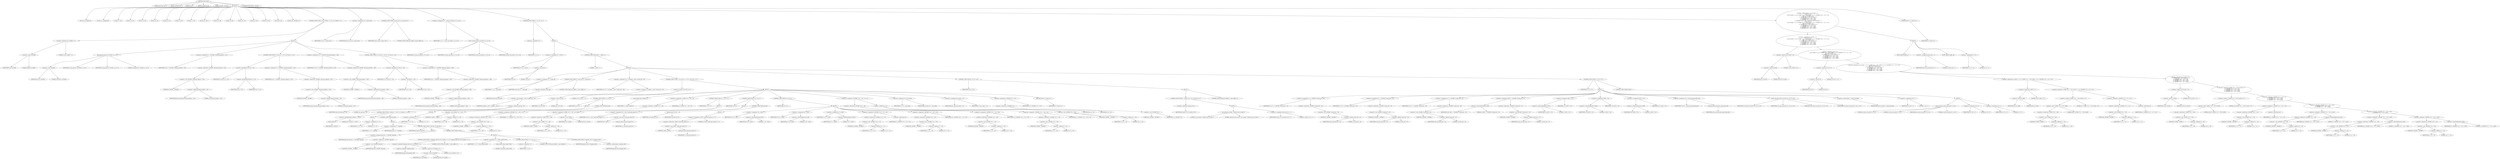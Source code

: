 digraph cache_insert {  
"1000118" [label = "(METHOD,cache_insert)" ]
"1000119" [label = "(PARAM,const char *a1)" ]
"1000120" [label = "(PARAM,_DWORD *a2)" ]
"1000121" [label = "(PARAM,int a3)" ]
"1000122" [label = "(PARAM,unsigned int a4)" ]
"1000123" [label = "(PARAM,unsigned __int16 a5)" ]
"1000124" [label = "(BLOCK,,)" ]
"1000125" [label = "(LOCAL,v9: unsigned int)" ]
"1000126" [label = "(LOCAL,v10: unsigned int)" ]
"1000127" [label = "(LOCAL,v11: int)" ]
"1000128" [label = "(LOCAL,v12: int)" ]
"1000129" [label = "(LOCAL,v13: int)" ]
"1000130" [label = "(LOCAL,v14: int)" ]
"1000131" [label = "(LOCAL,v15: int)" ]
"1000132" [label = "(LOCAL,v16: int)" ]
"1000133" [label = "(LOCAL,v17: int)" ]
"1000134" [label = "(LOCAL,v18: char *)" ]
"1000135" [label = "(LOCAL,v19: int)" ]
"1000136" [label = "(LOCAL,v20: int)" ]
"1000137" [label = "(LOCAL,v21: int)" ]
"1000138" [label = "(LOCAL,v22: int)" ]
"1000139" [label = "(LOCAL,v24: int)" ]
"1000140" [label = "(LOCAL,v25: int)" ]
"1000141" [label = "(LOCAL,v26: _DWORD [ 4 ])" ]
"1000142" [label = "(CONTROL_STRUCTURE,if ( (a5 & 0x980) != 0 ),if ( (a5 & 0x980) != 0 ))" ]
"1000143" [label = "(<operator>.notEquals,(a5 & 0x980) != 0)" ]
"1000144" [label = "(<operator>.and,a5 & 0x980)" ]
"1000145" [label = "(IDENTIFIER,a5,a5 & 0x980)" ]
"1000146" [label = "(LITERAL,0x980,a5 & 0x980)" ]
"1000147" [label = "(LITERAL,0,(a5 & 0x980) != 0)" ]
"1000148" [label = "(BLOCK,,)" ]
"1000149" [label = "(log_query,log_query(a5 | 0x10000, a1, a2, 0))" ]
"1000150" [label = "(<operator>.or,a5 | 0x10000)" ]
"1000151" [label = "(IDENTIFIER,a5,a5 | 0x10000)" ]
"1000152" [label = "(LITERAL,0x10000,a5 | 0x10000)" ]
"1000153" [label = "(IDENTIFIER,a1,log_query(a5 | 0x10000, a1, a2, 0))" ]
"1000154" [label = "(IDENTIFIER,a2,log_query(a5 | 0x10000, a1, a2, 0))" ]
"1000155" [label = "(LITERAL,0,log_query(a5 | 0x10000, a1, a2, 0))" ]
"1000156" [label = "(<operator>.assignment,v9 = *(_DWORD *)(dnsmasq_daemon + 252))" ]
"1000157" [label = "(IDENTIFIER,v9,v9 = *(_DWORD *)(dnsmasq_daemon + 252))" ]
"1000158" [label = "(<operator>.indirection,*(_DWORD *)(dnsmasq_daemon + 252))" ]
"1000159" [label = "(<operator>.cast,(_DWORD *)(dnsmasq_daemon + 252))" ]
"1000160" [label = "(UNKNOWN,_DWORD *,_DWORD *)" ]
"1000161" [label = "(<operator>.addition,dnsmasq_daemon + 252)" ]
"1000162" [label = "(IDENTIFIER,dnsmasq_daemon,dnsmasq_daemon + 252)" ]
"1000163" [label = "(LITERAL,252,dnsmasq_daemon + 252)" ]
"1000164" [label = "(CONTROL_STRUCTURE,if ( v9 && a4 >= v9 ),if ( v9 && a4 >= v9 ))" ]
"1000165" [label = "(<operator>.logicalAnd,v9 && a4 >= v9)" ]
"1000166" [label = "(IDENTIFIER,v9,v9 && a4 >= v9)" ]
"1000167" [label = "(<operator>.greaterEqualsThan,a4 >= v9)" ]
"1000168" [label = "(IDENTIFIER,a4,a4 >= v9)" ]
"1000169" [label = "(IDENTIFIER,v9,a4 >= v9)" ]
"1000170" [label = "(<operator>.assignment,a4 = *(_DWORD *)(dnsmasq_daemon + 252))" ]
"1000171" [label = "(IDENTIFIER,a4,a4 = *(_DWORD *)(dnsmasq_daemon + 252))" ]
"1000172" [label = "(<operator>.indirection,*(_DWORD *)(dnsmasq_daemon + 252))" ]
"1000173" [label = "(<operator>.cast,(_DWORD *)(dnsmasq_daemon + 252))" ]
"1000174" [label = "(UNKNOWN,_DWORD *,_DWORD *)" ]
"1000175" [label = "(<operator>.addition,dnsmasq_daemon + 252)" ]
"1000176" [label = "(IDENTIFIER,dnsmasq_daemon,dnsmasq_daemon + 252)" ]
"1000177" [label = "(LITERAL,252,dnsmasq_daemon + 252)" ]
"1000178" [label = "(<operator>.assignment,v10 = *(_DWORD *)(dnsmasq_daemon + 248))" ]
"1000179" [label = "(IDENTIFIER,v10,v10 = *(_DWORD *)(dnsmasq_daemon + 248))" ]
"1000180" [label = "(<operator>.indirection,*(_DWORD *)(dnsmasq_daemon + 248))" ]
"1000181" [label = "(<operator>.cast,(_DWORD *)(dnsmasq_daemon + 248))" ]
"1000182" [label = "(UNKNOWN,_DWORD *,_DWORD *)" ]
"1000183" [label = "(<operator>.addition,dnsmasq_daemon + 248)" ]
"1000184" [label = "(IDENTIFIER,dnsmasq_daemon,dnsmasq_daemon + 248)" ]
"1000185" [label = "(LITERAL,248,dnsmasq_daemon + 248)" ]
"1000186" [label = "(CONTROL_STRUCTURE,if ( v10 && a4 < v10 ),if ( v10 && a4 < v10 ))" ]
"1000187" [label = "(<operator>.logicalAnd,v10 && a4 < v10)" ]
"1000188" [label = "(IDENTIFIER,v10,v10 && a4 < v10)" ]
"1000189" [label = "(<operator>.lessThan,a4 < v10)" ]
"1000190" [label = "(IDENTIFIER,a4,a4 < v10)" ]
"1000191" [label = "(IDENTIFIER,v10,a4 < v10)" ]
"1000192" [label = "(<operator>.assignment,a4 = *(_DWORD *)(dnsmasq_daemon + 248))" ]
"1000193" [label = "(IDENTIFIER,a4,a4 = *(_DWORD *)(dnsmasq_daemon + 248))" ]
"1000194" [label = "(<operator>.indirection,*(_DWORD *)(dnsmasq_daemon + 248))" ]
"1000195" [label = "(<operator>.cast,(_DWORD *)(dnsmasq_daemon + 248))" ]
"1000196" [label = "(UNKNOWN,_DWORD *,_DWORD *)" ]
"1000197" [label = "(<operator>.addition,dnsmasq_daemon + 248)" ]
"1000198" [label = "(IDENTIFIER,dnsmasq_daemon,dnsmasq_daemon + 248)" ]
"1000199" [label = "(LITERAL,248,dnsmasq_daemon + 248)" ]
"1000200" [label = "(<operator>.assignment,v24 = insert_error)" ]
"1000201" [label = "(IDENTIFIER,v24,v24 = insert_error)" ]
"1000202" [label = "(IDENTIFIER,insert_error,v24 = insert_error)" ]
"1000203" [label = "(CONTROL_STRUCTURE,if ( insert_error ),if ( insert_error ))" ]
"1000204" [label = "(IDENTIFIER,insert_error,if ( insert_error ))" ]
"1000205" [label = "(CONTROL_STRUCTURE,goto LABEL_28;,goto LABEL_28;)" ]
"1000206" [label = "(<operator>.assignment,v11 = cache_scan_free(a1, a2, a3, a5))" ]
"1000207" [label = "(IDENTIFIER,v11,v11 = cache_scan_free(a1, a2, a3, a5))" ]
"1000208" [label = "(cache_scan_free,cache_scan_free(a1, a2, a3, a5))" ]
"1000209" [label = "(IDENTIFIER,a1,cache_scan_free(a1, a2, a3, a5))" ]
"1000210" [label = "(IDENTIFIER,a2,cache_scan_free(a1, a2, a3, a5))" ]
"1000211" [label = "(IDENTIFIER,a3,cache_scan_free(a1, a2, a3, a5))" ]
"1000212" [label = "(IDENTIFIER,a5,cache_scan_free(a1, a2, a3, a5))" ]
"1000213" [label = "(CONTROL_STRUCTURE,if ( !v11 ),if ( !v11 ))" ]
"1000214" [label = "(<operator>.logicalNot,!v11)" ]
"1000215" [label = "(IDENTIFIER,v11,!v11)" ]
"1000216" [label = "(BLOCK,,)" ]
"1000217" [label = "(<operator>.assignment,v12 = a5 & 4)" ]
"1000218" [label = "(IDENTIFIER,v12,v12 = a5 & 4)" ]
"1000219" [label = "(<operator>.and,a5 & 4)" ]
"1000220" [label = "(IDENTIFIER,a5,a5 & 4)" ]
"1000221" [label = "(LITERAL,4,a5 & 4)" ]
"1000222" [label = "(CONTROL_STRUCTURE,while ( 1 ),while ( 1 ))" ]
"1000223" [label = "(LITERAL,1,while ( 1 ))" ]
"1000224" [label = "(BLOCK,,)" ]
"1000225" [label = "(<operator>.assignment,v11 = cache_tail)" ]
"1000226" [label = "(IDENTIFIER,v11,v11 = cache_tail)" ]
"1000227" [label = "(IDENTIFIER,cache_tail,v11 = cache_tail)" ]
"1000228" [label = "(CONTROL_STRUCTURE,if ( !cache_tail ),if ( !cache_tail ))" ]
"1000229" [label = "(<operator>.logicalNot,!cache_tail)" ]
"1000230" [label = "(IDENTIFIER,cache_tail,!cache_tail)" ]
"1000231" [label = "(CONTROL_STRUCTURE,goto LABEL_27;,goto LABEL_27;)" ]
"1000232" [label = "(<operator>.assignment,v25 = *(unsigned __int16 *)(cache_tail + 36))" ]
"1000233" [label = "(IDENTIFIER,v25,v25 = *(unsigned __int16 *)(cache_tail + 36))" ]
"1000234" [label = "(<operator>.indirection,*(unsigned __int16 *)(cache_tail + 36))" ]
"1000235" [label = "(<operator>.cast,(unsigned __int16 *)(cache_tail + 36))" ]
"1000236" [label = "(UNKNOWN,unsigned __int16 *,unsigned __int16 *)" ]
"1000237" [label = "(<operator>.addition,cache_tail + 36)" ]
"1000238" [label = "(IDENTIFIER,cache_tail,cache_tail + 36)" ]
"1000239" [label = "(LITERAL,36,cache_tail + 36)" ]
"1000240" [label = "(CONTROL_STRUCTURE,if ( (v25 & 0xC) == 0 ),if ( (v25 & 0xC) == 0 ))" ]
"1000241" [label = "(<operator>.equals,(v25 & 0xC) == 0)" ]
"1000242" [label = "(<operator>.and,v25 & 0xC)" ]
"1000243" [label = "(IDENTIFIER,v25,v25 & 0xC)" ]
"1000244" [label = "(LITERAL,0xC,v25 & 0xC)" ]
"1000245" [label = "(LITERAL,0,(v25 & 0xC) == 0)" ]
"1000246" [label = "(BLOCK,,)" ]
"1000247" [label = "(CONTROL_STRUCTURE,if ( a1 ),if ( a1 ))" ]
"1000248" [label = "(IDENTIFIER,a1,if ( a1 ))" ]
"1000249" [label = "(BLOCK,,)" ]
"1000250" [label = "(CONTROL_STRUCTURE,if ( strlen(a1) <= 0x31 ),if ( strlen(a1) <= 0x31 ))" ]
"1000251" [label = "(<operator>.lessEqualsThan,strlen(a1) <= 0x31)" ]
"1000252" [label = "(strlen,strlen(a1))" ]
"1000253" [label = "(IDENTIFIER,a1,strlen(a1))" ]
"1000254" [label = "(LITERAL,0x31,strlen(a1) <= 0x31)" ]
"1000255" [label = "(BLOCK,,)" ]
"1000256" [label = "(<operator>.assignment,v17 = 0)" ]
"1000257" [label = "(IDENTIFIER,v17,v17 = 0)" ]
"1000258" [label = "(LITERAL,0,v17 = 0)" ]
"1000259" [label = "(CONTROL_STRUCTURE,else,else)" ]
"1000260" [label = "(BLOCK,,)" ]
"1000261" [label = "(<operator>.assignment,v17 = big_free)" ]
"1000262" [label = "(IDENTIFIER,v17,v17 = big_free)" ]
"1000263" [label = "(IDENTIFIER,big_free,v17 = big_free)" ]
"1000264" [label = "(CONTROL_STRUCTURE,if ( big_free ),if ( big_free ))" ]
"1000265" [label = "(IDENTIFIER,big_free,if ( big_free ))" ]
"1000266" [label = "(BLOCK,,)" ]
"1000267" [label = "(<operator>.assignment,big_free = *(_DWORD *)big_free)" ]
"1000268" [label = "(IDENTIFIER,big_free,big_free = *(_DWORD *)big_free)" ]
"1000269" [label = "(<operator>.indirection,*(_DWORD *)big_free)" ]
"1000270" [label = "(<operator>.cast,(_DWORD *)big_free)" ]
"1000271" [label = "(UNKNOWN,_DWORD *,_DWORD *)" ]
"1000272" [label = "(IDENTIFIER,big_free,(_DWORD *)big_free)" ]
"1000273" [label = "(CONTROL_STRUCTURE,else,else)" ]
"1000274" [label = "(BLOCK,,)" ]
"1000275" [label = "(CONTROL_STRUCTURE,if ( !bignames_left && (a5 & 0x5000) == 0 ),if ( !bignames_left && (a5 & 0x5000) == 0 ))" ]
"1000276" [label = "(<operator>.logicalAnd,!bignames_left && (a5 & 0x5000) == 0)" ]
"1000277" [label = "(<operator>.logicalNot,!bignames_left)" ]
"1000278" [label = "(IDENTIFIER,bignames_left,!bignames_left)" ]
"1000279" [label = "(<operator>.equals,(a5 & 0x5000) == 0)" ]
"1000280" [label = "(<operator>.and,a5 & 0x5000)" ]
"1000281" [label = "(IDENTIFIER,a5,a5 & 0x5000)" ]
"1000282" [label = "(LITERAL,0x5000,a5 & 0x5000)" ]
"1000283" [label = "(LITERAL,0,(a5 & 0x5000) == 0)" ]
"1000284" [label = "(CONTROL_STRUCTURE,goto LABEL_27;,goto LABEL_27;)" ]
"1000285" [label = "(<operator>.assignment,v17 = whine_malloc(1028))" ]
"1000286" [label = "(IDENTIFIER,v17,v17 = whine_malloc(1028))" ]
"1000287" [label = "(whine_malloc,whine_malloc(1028))" ]
"1000288" [label = "(LITERAL,1028,whine_malloc(1028))" ]
"1000289" [label = "(CONTROL_STRUCTURE,if ( !v17 ),if ( !v17 ))" ]
"1000290" [label = "(<operator>.logicalNot,!v17)" ]
"1000291" [label = "(IDENTIFIER,v17,!v17)" ]
"1000292" [label = "(CONTROL_STRUCTURE,goto LABEL_27;,goto LABEL_27;)" ]
"1000293" [label = "(CONTROL_STRUCTURE,if ( bignames_left ),if ( bignames_left ))" ]
"1000294" [label = "(IDENTIFIER,bignames_left,if ( bignames_left ))" ]
"1000295" [label = "(<operator>.preDecrement,--bignames_left)" ]
"1000296" [label = "(IDENTIFIER,bignames_left,--bignames_left)" ]
"1000297" [label = "(CONTROL_STRUCTURE,else,else)" ]
"1000298" [label = "(BLOCK,,)" ]
"1000299" [label = "(<operator>.assignment,v17 = 0)" ]
"1000300" [label = "(IDENTIFIER,v17,v17 = 0)" ]
"1000301" [label = "(LITERAL,0,v17 = 0)" ]
"1000302" [label = "(cache_unlink,cache_unlink(v11))" ]
"1000303" [label = "(IDENTIFIER,v11,cache_unlink(v11))" ]
"1000304" [label = "(<operator>.assignment,*(_WORD *)(v11 + 36) = a5)" ]
"1000305" [label = "(<operator>.indirection,*(_WORD *)(v11 + 36))" ]
"1000306" [label = "(<operator>.cast,(_WORD *)(v11 + 36))" ]
"1000307" [label = "(UNKNOWN,_WORD *,_WORD *)" ]
"1000308" [label = "(<operator>.addition,v11 + 36)" ]
"1000309" [label = "(IDENTIFIER,v11,v11 + 36)" ]
"1000310" [label = "(LITERAL,36,v11 + 36)" ]
"1000311" [label = "(IDENTIFIER,a5,*(_WORD *)(v11 + 36) = a5)" ]
"1000312" [label = "(CONTROL_STRUCTURE,if ( v17 ),if ( v17 ))" ]
"1000313" [label = "(IDENTIFIER,v17,if ( v17 ))" ]
"1000314" [label = "(BLOCK,,)" ]
"1000315" [label = "(<operator>.assignment,*(_DWORD *)(v11 + 40) = v17)" ]
"1000316" [label = "(<operator>.indirection,*(_DWORD *)(v11 + 40))" ]
"1000317" [label = "(<operator>.cast,(_DWORD *)(v11 + 40))" ]
"1000318" [label = "(UNKNOWN,_DWORD *,_DWORD *)" ]
"1000319" [label = "(<operator>.addition,v11 + 40)" ]
"1000320" [label = "(IDENTIFIER,v11,v11 + 40)" ]
"1000321" [label = "(LITERAL,40,v11 + 40)" ]
"1000322" [label = "(IDENTIFIER,v17,*(_DWORD *)(v11 + 40) = v17)" ]
"1000323" [label = "(<operator>.assignment,*(_WORD *)(v11 + 36) = a5 | 0x200)" ]
"1000324" [label = "(<operator>.indirection,*(_WORD *)(v11 + 36))" ]
"1000325" [label = "(<operator>.cast,(_WORD *)(v11 + 36))" ]
"1000326" [label = "(UNKNOWN,_WORD *,_WORD *)" ]
"1000327" [label = "(<operator>.addition,v11 + 36)" ]
"1000328" [label = "(IDENTIFIER,v11,v11 + 36)" ]
"1000329" [label = "(LITERAL,36,v11 + 36)" ]
"1000330" [label = "(<operator>.or,a5 | 0x200)" ]
"1000331" [label = "(IDENTIFIER,a5,a5 | 0x200)" ]
"1000332" [label = "(LITERAL,0x200,a5 | 0x200)" ]
"1000333" [label = "(CONTROL_STRUCTURE,if ( a1 ),if ( a1 ))" ]
"1000334" [label = "(IDENTIFIER,a1,if ( a1 ))" ]
"1000335" [label = "(BLOCK,,)" ]
"1000336" [label = "(<operator>.assignment,v18 = (char *)cache_get_name(v11))" ]
"1000337" [label = "(IDENTIFIER,v18,v18 = (char *)cache_get_name(v11))" ]
"1000338" [label = "(<operator>.cast,(char *)cache_get_name(v11))" ]
"1000339" [label = "(UNKNOWN,char *,char *)" ]
"1000340" [label = "(cache_get_name,cache_get_name(v11))" ]
"1000341" [label = "(IDENTIFIER,v11,cache_get_name(v11))" ]
"1000342" [label = "(strcpy,strcpy(v18, a1))" ]
"1000343" [label = "(IDENTIFIER,v18,strcpy(v18, a1))" ]
"1000344" [label = "(IDENTIFIER,a1,strcpy(v18, a1))" ]
"1000345" [label = "(CONTROL_STRUCTURE,else,else)" ]
"1000346" [label = "(BLOCK,,)" ]
"1000347" [label = "(<operator>.assignment,*(_BYTE *)cache_get_name(v11) = 0)" ]
"1000348" [label = "(<operator>.indirection,*(_BYTE *)cache_get_name(v11))" ]
"1000349" [label = "(<operator>.cast,(_BYTE *)cache_get_name(v11))" ]
"1000350" [label = "(UNKNOWN,_BYTE *,_BYTE *)" ]
"1000351" [label = "(cache_get_name,cache_get_name(v11))" ]
"1000352" [label = "(IDENTIFIER,v11,cache_get_name(v11))" ]
"1000353" [label = "(LITERAL,0,*(_BYTE *)cache_get_name(v11) = 0)" ]
"1000354" [label = "(CONTROL_STRUCTURE,if ( a2 ),if ( a2 ))" ]
"1000355" [label = "(IDENTIFIER,a2,if ( a2 ))" ]
"1000356" [label = "(BLOCK,,)" ]
"1000357" [label = "(<operator>.assignment,v19 = a2[1])" ]
"1000358" [label = "(IDENTIFIER,v19,v19 = a2[1])" ]
"1000359" [label = "(<operator>.indirectIndexAccess,a2[1])" ]
"1000360" [label = "(IDENTIFIER,a2,v19 = a2[1])" ]
"1000361" [label = "(LITERAL,1,v19 = a2[1])" ]
"1000362" [label = "(<operator>.assignment,v20 = a2[2])" ]
"1000363" [label = "(IDENTIFIER,v20,v20 = a2[2])" ]
"1000364" [label = "(<operator>.indirectIndexAccess,a2[2])" ]
"1000365" [label = "(IDENTIFIER,a2,v20 = a2[2])" ]
"1000366" [label = "(LITERAL,2,v20 = a2[2])" ]
"1000367" [label = "(<operator>.assignment,v21 = a2[3])" ]
"1000368" [label = "(IDENTIFIER,v21,v21 = a2[3])" ]
"1000369" [label = "(<operator>.indirectIndexAccess,a2[3])" ]
"1000370" [label = "(IDENTIFIER,a2,v21 = a2[3])" ]
"1000371" [label = "(LITERAL,3,v21 = a2[3])" ]
"1000372" [label = "(<operator>.assignment,*(_DWORD *)(v11 + 12) = *a2)" ]
"1000373" [label = "(<operator>.indirection,*(_DWORD *)(v11 + 12))" ]
"1000374" [label = "(<operator>.cast,(_DWORD *)(v11 + 12))" ]
"1000375" [label = "(UNKNOWN,_DWORD *,_DWORD *)" ]
"1000376" [label = "(<operator>.addition,v11 + 12)" ]
"1000377" [label = "(IDENTIFIER,v11,v11 + 12)" ]
"1000378" [label = "(LITERAL,12,v11 + 12)" ]
"1000379" [label = "(<operator>.indirection,*a2)" ]
"1000380" [label = "(IDENTIFIER,a2,*(_DWORD *)(v11 + 12) = *a2)" ]
"1000381" [label = "(<operator>.assignment,*(_DWORD *)(v11 + 16) = v19)" ]
"1000382" [label = "(<operator>.indirection,*(_DWORD *)(v11 + 16))" ]
"1000383" [label = "(<operator>.cast,(_DWORD *)(v11 + 16))" ]
"1000384" [label = "(UNKNOWN,_DWORD *,_DWORD *)" ]
"1000385" [label = "(<operator>.addition,v11 + 16)" ]
"1000386" [label = "(IDENTIFIER,v11,v11 + 16)" ]
"1000387" [label = "(LITERAL,16,v11 + 16)" ]
"1000388" [label = "(IDENTIFIER,v19,*(_DWORD *)(v11 + 16) = v19)" ]
"1000389" [label = "(<operator>.assignment,*(_DWORD *)(v11 + 20) = v20)" ]
"1000390" [label = "(<operator>.indirection,*(_DWORD *)(v11 + 20))" ]
"1000391" [label = "(<operator>.cast,(_DWORD *)(v11 + 20))" ]
"1000392" [label = "(UNKNOWN,_DWORD *,_DWORD *)" ]
"1000393" [label = "(<operator>.addition,v11 + 20)" ]
"1000394" [label = "(IDENTIFIER,v11,v11 + 20)" ]
"1000395" [label = "(LITERAL,20,v11 + 20)" ]
"1000396" [label = "(IDENTIFIER,v20,*(_DWORD *)(v11 + 20) = v20)" ]
"1000397" [label = "(<operator>.assignment,*(_DWORD *)(v11 + 24) = v21)" ]
"1000398" [label = "(<operator>.indirection,*(_DWORD *)(v11 + 24))" ]
"1000399" [label = "(<operator>.cast,(_DWORD *)(v11 + 24))" ]
"1000400" [label = "(UNKNOWN,_DWORD *,_DWORD *)" ]
"1000401" [label = "(<operator>.addition,v11 + 24)" ]
"1000402" [label = "(IDENTIFIER,v11,v11 + 24)" ]
"1000403" [label = "(LITERAL,24,v11 + 24)" ]
"1000404" [label = "(IDENTIFIER,v21,*(_DWORD *)(v11 + 24) = v21)" ]
"1000405" [label = "(<operator>.assignment,*(_DWORD *)(v11 + 28) = a4 + a3)" ]
"1000406" [label = "(<operator>.indirection,*(_DWORD *)(v11 + 28))" ]
"1000407" [label = "(<operator>.cast,(_DWORD *)(v11 + 28))" ]
"1000408" [label = "(UNKNOWN,_DWORD *,_DWORD *)" ]
"1000409" [label = "(<operator>.addition,v11 + 28)" ]
"1000410" [label = "(IDENTIFIER,v11,v11 + 28)" ]
"1000411" [label = "(LITERAL,28,v11 + 28)" ]
"1000412" [label = "(<operator>.addition,a4 + a3)" ]
"1000413" [label = "(IDENTIFIER,a4,a4 + a3)" ]
"1000414" [label = "(IDENTIFIER,a3,a4 + a3)" ]
"1000415" [label = "(<operator>.assignment,v22 = new_chain)" ]
"1000416" [label = "(IDENTIFIER,v22,v22 = new_chain)" ]
"1000417" [label = "(IDENTIFIER,new_chain,v22 = new_chain)" ]
"1000418" [label = "(<operator>.assignment,new_chain = v11)" ]
"1000419" [label = "(IDENTIFIER,new_chain,new_chain = v11)" ]
"1000420" [label = "(IDENTIFIER,v11,new_chain = v11)" ]
"1000421" [label = "(<operator>.assignment,*(_DWORD *)v11 = v22)" ]
"1000422" [label = "(<operator>.indirection,*(_DWORD *)v11)" ]
"1000423" [label = "(<operator>.cast,(_DWORD *)v11)" ]
"1000424" [label = "(UNKNOWN,_DWORD *,_DWORD *)" ]
"1000425" [label = "(IDENTIFIER,v11,(_DWORD *)v11)" ]
"1000426" [label = "(IDENTIFIER,v22,*(_DWORD *)v11 = v22)" ]
"1000427" [label = "(RETURN,return v11;,return v11;)" ]
"1000428" [label = "(IDENTIFIER,v11,return v11;)" ]
"1000429" [label = "(CONTROL_STRUCTURE,if ( v24 ),if ( v24 ))" ]
"1000430" [label = "(IDENTIFIER,v24,if ( v24 ))" ]
"1000431" [label = "(BLOCK,,)" ]
"1000432" [label = "(CONTROL_STRUCTURE,if ( !warned_12112 ),if ( !warned_12112 ))" ]
"1000433" [label = "(<operator>.logicalNot,!warned_12112)" ]
"1000434" [label = "(IDENTIFIER,warned_12112,!warned_12112)" ]
"1000435" [label = "(BLOCK,,)" ]
"1000436" [label = "(my_syslog,my_syslog(3, \"Internal error in cache.\"))" ]
"1000437" [label = "(LITERAL,3,my_syslog(3, \"Internal error in cache.\"))" ]
"1000438" [label = "(LITERAL,\"Internal error in cache.\",my_syslog(3, \"Internal error in cache.\"))" ]
"1000439" [label = "(<operator>.assignment,warned_12112 = 1)" ]
"1000440" [label = "(IDENTIFIER,warned_12112,warned_12112 = 1)" ]
"1000441" [label = "(LITERAL,1,warned_12112 = 1)" ]
"1000442" [label = "(CONTROL_STRUCTURE,goto LABEL_27;,goto LABEL_27;)" ]
"1000443" [label = "(CONTROL_STRUCTURE,if ( v12 ),if ( v12 ))" ]
"1000444" [label = "(IDENTIFIER,v12,if ( v12 ))" ]
"1000445" [label = "(BLOCK,,)" ]
"1000446" [label = "(<operator>.assignment,v13 = *(_DWORD *)(cache_tail + 16))" ]
"1000447" [label = "(IDENTIFIER,v13,v13 = *(_DWORD *)(cache_tail + 16))" ]
"1000448" [label = "(<operator>.indirection,*(_DWORD *)(cache_tail + 16))" ]
"1000449" [label = "(<operator>.cast,(_DWORD *)(cache_tail + 16))" ]
"1000450" [label = "(UNKNOWN,_DWORD *,_DWORD *)" ]
"1000451" [label = "(<operator>.addition,cache_tail + 16)" ]
"1000452" [label = "(IDENTIFIER,cache_tail,cache_tail + 16)" ]
"1000453" [label = "(LITERAL,16,cache_tail + 16)" ]
"1000454" [label = "(<operator>.assignment,v14 = *(_DWORD *)(cache_tail + 20))" ]
"1000455" [label = "(IDENTIFIER,v14,v14 = *(_DWORD *)(cache_tail + 20))" ]
"1000456" [label = "(<operator>.indirection,*(_DWORD *)(cache_tail + 20))" ]
"1000457" [label = "(<operator>.cast,(_DWORD *)(cache_tail + 20))" ]
"1000458" [label = "(UNKNOWN,_DWORD *,_DWORD *)" ]
"1000459" [label = "(<operator>.addition,cache_tail + 20)" ]
"1000460" [label = "(IDENTIFIER,cache_tail,cache_tail + 20)" ]
"1000461" [label = "(LITERAL,20,cache_tail + 20)" ]
"1000462" [label = "(<operator>.assignment,v15 = *(_DWORD *)(cache_tail + 24))" ]
"1000463" [label = "(IDENTIFIER,v15,v15 = *(_DWORD *)(cache_tail + 24))" ]
"1000464" [label = "(<operator>.indirection,*(_DWORD *)(cache_tail + 24))" ]
"1000465" [label = "(<operator>.cast,(_DWORD *)(cache_tail + 24))" ]
"1000466" [label = "(UNKNOWN,_DWORD *,_DWORD *)" ]
"1000467" [label = "(<operator>.addition,cache_tail + 24)" ]
"1000468" [label = "(IDENTIFIER,cache_tail,cache_tail + 24)" ]
"1000469" [label = "(LITERAL,24,cache_tail + 24)" ]
"1000470" [label = "(<operator>.assignment,v26[0] = *(_DWORD *)(cache_tail + 12))" ]
"1000471" [label = "(<operator>.indirectIndexAccess,v26[0])" ]
"1000472" [label = "(IDENTIFIER,v26,v26[0] = *(_DWORD *)(cache_tail + 12))" ]
"1000473" [label = "(LITERAL,0,v26[0] = *(_DWORD *)(cache_tail + 12))" ]
"1000474" [label = "(<operator>.indirection,*(_DWORD *)(cache_tail + 12))" ]
"1000475" [label = "(<operator>.cast,(_DWORD *)(cache_tail + 12))" ]
"1000476" [label = "(UNKNOWN,_DWORD *,_DWORD *)" ]
"1000477" [label = "(<operator>.addition,cache_tail + 12)" ]
"1000478" [label = "(IDENTIFIER,cache_tail,cache_tail + 12)" ]
"1000479" [label = "(LITERAL,12,cache_tail + 12)" ]
"1000480" [label = "(<operator>.assignment,v26[1] = v13)" ]
"1000481" [label = "(<operator>.indirectIndexAccess,v26[1])" ]
"1000482" [label = "(IDENTIFIER,v26,v26[1] = v13)" ]
"1000483" [label = "(LITERAL,1,v26[1] = v13)" ]
"1000484" [label = "(IDENTIFIER,v13,v26[1] = v13)" ]
"1000485" [label = "(<operator>.assignment,v26[2] = v14)" ]
"1000486" [label = "(<operator>.indirectIndexAccess,v26[2])" ]
"1000487" [label = "(IDENTIFIER,v26,v26[2] = v14)" ]
"1000488" [label = "(LITERAL,2,v26[2] = v14)" ]
"1000489" [label = "(IDENTIFIER,v14,v26[2] = v14)" ]
"1000490" [label = "(<operator>.assignment,v26[3] = v15)" ]
"1000491" [label = "(<operator>.indirectIndexAccess,v26[3])" ]
"1000492" [label = "(IDENTIFIER,v26,v26[3] = v15)" ]
"1000493" [label = "(LITERAL,3,v26[3] = v15)" ]
"1000494" [label = "(IDENTIFIER,v15,v26[3] = v15)" ]
"1000495" [label = "(<operator>.assignment,v16 = cache_get_name(cache_tail))" ]
"1000496" [label = "(IDENTIFIER,v16,v16 = cache_get_name(cache_tail))" ]
"1000497" [label = "(cache_get_name,cache_get_name(cache_tail))" ]
"1000498" [label = "(IDENTIFIER,cache_tail,cache_get_name(cache_tail))" ]
"1000499" [label = "(cache_scan_free,cache_scan_free(v16, v26, a3, v25))" ]
"1000500" [label = "(IDENTIFIER,v16,cache_scan_free(v16, v26, a3, v25))" ]
"1000501" [label = "(IDENTIFIER,v26,cache_scan_free(v16, v26, a3, v25))" ]
"1000502" [label = "(IDENTIFIER,a3,cache_scan_free(v16, v26, a3, v25))" ]
"1000503" [label = "(IDENTIFIER,v25,cache_scan_free(v16, v26, a3, v25))" ]
"1000504" [label = "(<operator>.preIncrement,++cache_live_freed)" ]
"1000505" [label = "(IDENTIFIER,cache_live_freed,++cache_live_freed)" ]
"1000506" [label = "(<operator>.assignment,v24 = 1)" ]
"1000507" [label = "(IDENTIFIER,v24,v24 = 1)" ]
"1000508" [label = "(LITERAL,1,v24 = 1)" ]
"1000509" [label = "(CONTROL_STRUCTURE,else,else)" ]
"1000510" [label = "(BLOCK,,)" ]
"1000511" [label = "(cache_scan_free,cache_scan_free(0, 0, a3, 0))" ]
"1000512" [label = "(LITERAL,0,cache_scan_free(0, 0, a3, 0))" ]
"1000513" [label = "(LITERAL,0,cache_scan_free(0, 0, a3, 0))" ]
"1000514" [label = "(IDENTIFIER,a3,cache_scan_free(0, 0, a3, 0))" ]
"1000515" [label = "(LITERAL,0,cache_scan_free(0, 0, a3, 0))" ]
"1000516" [label = "(<operator>.assignment,v24 = 0)" ]
"1000517" [label = "(IDENTIFIER,v24,v24 = 0)" ]
"1000518" [label = "(LITERAL,0,v24 = 0)" ]
"1000519" [label = "(<operator>.assignment,v12 = 1)" ]
"1000520" [label = "(IDENTIFIER,v12,v12 = 1)" ]
"1000521" [label = "(LITERAL,1,v12 = 1)" ]
"1000522" [label = "(CONTROL_STRUCTURE,if ( (a5 & 0x180) == 0\n    || (a5 & 8) == 0\n    || ((a5 & 0x80) == 0 || (*(_WORD *)(v11 + 36) & 0x80) == 0 || *(_DWORD *)(v11 + 12) != *a2)\n    && ((a5 & 0x100) == 0\n     || (*(_WORD *)(v11 + 36) & 0x100) == 0\n     || *(_DWORD *)(v11 + 12) != *a2\n     || *(_DWORD *)(v11 + 16) != a2[1]\n     || *(_DWORD *)(v11 + 20) != a2[2]\n     || *(_DWORD *)(v11 + 24) != a2[3]) ),if ( (a5 & 0x180) == 0\n    || (a5 & 8) == 0\n    || ((a5 & 0x80) == 0 || (*(_WORD *)(v11 + 36) & 0x80) == 0 || *(_DWORD *)(v11 + 12) != *a2)\n    && ((a5 & 0x100) == 0\n     || (*(_WORD *)(v11 + 36) & 0x100) == 0\n     || *(_DWORD *)(v11 + 12) != *a2\n     || *(_DWORD *)(v11 + 16) != a2[1]\n     || *(_DWORD *)(v11 + 20) != a2[2]\n     || *(_DWORD *)(v11 + 24) != a2[3]) ))" ]
"1000523" [label = "(<operator>.logicalOr,(a5 & 0x180) == 0\n    || (a5 & 8) == 0\n    || ((a5 & 0x80) == 0 || (*(_WORD *)(v11 + 36) & 0x80) == 0 || *(_DWORD *)(v11 + 12) != *a2)\n    && ((a5 & 0x100) == 0\n     || (*(_WORD *)(v11 + 36) & 0x100) == 0\n     || *(_DWORD *)(v11 + 12) != *a2\n     || *(_DWORD *)(v11 + 16) != a2[1]\n     || *(_DWORD *)(v11 + 20) != a2[2]\n     || *(_DWORD *)(v11 + 24) != a2[3]))" ]
"1000524" [label = "(<operator>.equals,(a5 & 0x180) == 0)" ]
"1000525" [label = "(<operator>.and,a5 & 0x180)" ]
"1000526" [label = "(IDENTIFIER,a5,a5 & 0x180)" ]
"1000527" [label = "(LITERAL,0x180,a5 & 0x180)" ]
"1000528" [label = "(LITERAL,0,(a5 & 0x180) == 0)" ]
"1000529" [label = "(<operator>.logicalOr,(a5 & 8) == 0\n    || ((a5 & 0x80) == 0 || (*(_WORD *)(v11 + 36) & 0x80) == 0 || *(_DWORD *)(v11 + 12) != *a2)\n    && ((a5 & 0x100) == 0\n     || (*(_WORD *)(v11 + 36) & 0x100) == 0\n     || *(_DWORD *)(v11 + 12) != *a2\n     || *(_DWORD *)(v11 + 16) != a2[1]\n     || *(_DWORD *)(v11 + 20) != a2[2]\n     || *(_DWORD *)(v11 + 24) != a2[3]))" ]
"1000530" [label = "(<operator>.equals,(a5 & 8) == 0)" ]
"1000531" [label = "(<operator>.and,a5 & 8)" ]
"1000532" [label = "(IDENTIFIER,a5,a5 & 8)" ]
"1000533" [label = "(LITERAL,8,a5 & 8)" ]
"1000534" [label = "(LITERAL,0,(a5 & 8) == 0)" ]
"1000535" [label = "(<operator>.logicalAnd,((a5 & 0x80) == 0 || (*(_WORD *)(v11 + 36) & 0x80) == 0 || *(_DWORD *)(v11 + 12) != *a2)\n    && ((a5 & 0x100) == 0\n     || (*(_WORD *)(v11 + 36) & 0x100) == 0\n     || *(_DWORD *)(v11 + 12) != *a2\n     || *(_DWORD *)(v11 + 16) != a2[1]\n     || *(_DWORD *)(v11 + 20) != a2[2]\n     || *(_DWORD *)(v11 + 24) != a2[3]))" ]
"1000536" [label = "(<operator>.logicalOr,(a5 & 0x80) == 0 || (*(_WORD *)(v11 + 36) & 0x80) == 0 || *(_DWORD *)(v11 + 12) != *a2)" ]
"1000537" [label = "(<operator>.equals,(a5 & 0x80) == 0)" ]
"1000538" [label = "(<operator>.and,a5 & 0x80)" ]
"1000539" [label = "(IDENTIFIER,a5,a5 & 0x80)" ]
"1000540" [label = "(LITERAL,0x80,a5 & 0x80)" ]
"1000541" [label = "(LITERAL,0,(a5 & 0x80) == 0)" ]
"1000542" [label = "(<operator>.logicalOr,(*(_WORD *)(v11 + 36) & 0x80) == 0 || *(_DWORD *)(v11 + 12) != *a2)" ]
"1000543" [label = "(<operator>.equals,(*(_WORD *)(v11 + 36) & 0x80) == 0)" ]
"1000544" [label = "(<operator>.and,*(_WORD *)(v11 + 36) & 0x80)" ]
"1000545" [label = "(<operator>.indirection,*(_WORD *)(v11 + 36))" ]
"1000546" [label = "(<operator>.cast,(_WORD *)(v11 + 36))" ]
"1000547" [label = "(UNKNOWN,_WORD *,_WORD *)" ]
"1000548" [label = "(<operator>.addition,v11 + 36)" ]
"1000549" [label = "(IDENTIFIER,v11,v11 + 36)" ]
"1000550" [label = "(LITERAL,36,v11 + 36)" ]
"1000551" [label = "(LITERAL,0x80,*(_WORD *)(v11 + 36) & 0x80)" ]
"1000552" [label = "(LITERAL,0,(*(_WORD *)(v11 + 36) & 0x80) == 0)" ]
"1000553" [label = "(<operator>.notEquals,*(_DWORD *)(v11 + 12) != *a2)" ]
"1000554" [label = "(<operator>.indirection,*(_DWORD *)(v11 + 12))" ]
"1000555" [label = "(<operator>.cast,(_DWORD *)(v11 + 12))" ]
"1000556" [label = "(UNKNOWN,_DWORD *,_DWORD *)" ]
"1000557" [label = "(<operator>.addition,v11 + 12)" ]
"1000558" [label = "(IDENTIFIER,v11,v11 + 12)" ]
"1000559" [label = "(LITERAL,12,v11 + 12)" ]
"1000560" [label = "(<operator>.indirection,*a2)" ]
"1000561" [label = "(IDENTIFIER,a2,*(_DWORD *)(v11 + 12) != *a2)" ]
"1000562" [label = "(<operator>.logicalOr,(a5 & 0x100) == 0\n     || (*(_WORD *)(v11 + 36) & 0x100) == 0\n     || *(_DWORD *)(v11 + 12) != *a2\n     || *(_DWORD *)(v11 + 16) != a2[1]\n     || *(_DWORD *)(v11 + 20) != a2[2]\n     || *(_DWORD *)(v11 + 24) != a2[3])" ]
"1000563" [label = "(<operator>.equals,(a5 & 0x100) == 0)" ]
"1000564" [label = "(<operator>.and,a5 & 0x100)" ]
"1000565" [label = "(IDENTIFIER,a5,a5 & 0x100)" ]
"1000566" [label = "(LITERAL,0x100,a5 & 0x100)" ]
"1000567" [label = "(LITERAL,0,(a5 & 0x100) == 0)" ]
"1000568" [label = "(<operator>.logicalOr,(*(_WORD *)(v11 + 36) & 0x100) == 0\n     || *(_DWORD *)(v11 + 12) != *a2\n     || *(_DWORD *)(v11 + 16) != a2[1]\n     || *(_DWORD *)(v11 + 20) != a2[2]\n     || *(_DWORD *)(v11 + 24) != a2[3])" ]
"1000569" [label = "(<operator>.equals,(*(_WORD *)(v11 + 36) & 0x100) == 0)" ]
"1000570" [label = "(<operator>.and,*(_WORD *)(v11 + 36) & 0x100)" ]
"1000571" [label = "(<operator>.indirection,*(_WORD *)(v11 + 36))" ]
"1000572" [label = "(<operator>.cast,(_WORD *)(v11 + 36))" ]
"1000573" [label = "(UNKNOWN,_WORD *,_WORD *)" ]
"1000574" [label = "(<operator>.addition,v11 + 36)" ]
"1000575" [label = "(IDENTIFIER,v11,v11 + 36)" ]
"1000576" [label = "(LITERAL,36,v11 + 36)" ]
"1000577" [label = "(LITERAL,0x100,*(_WORD *)(v11 + 36) & 0x100)" ]
"1000578" [label = "(LITERAL,0,(*(_WORD *)(v11 + 36) & 0x100) == 0)" ]
"1000579" [label = "(<operator>.logicalOr,*(_DWORD *)(v11 + 12) != *a2\n     || *(_DWORD *)(v11 + 16) != a2[1]\n     || *(_DWORD *)(v11 + 20) != a2[2]\n     || *(_DWORD *)(v11 + 24) != a2[3])" ]
"1000580" [label = "(<operator>.notEquals,*(_DWORD *)(v11 + 12) != *a2)" ]
"1000581" [label = "(<operator>.indirection,*(_DWORD *)(v11 + 12))" ]
"1000582" [label = "(<operator>.cast,(_DWORD *)(v11 + 12))" ]
"1000583" [label = "(UNKNOWN,_DWORD *,_DWORD *)" ]
"1000584" [label = "(<operator>.addition,v11 + 12)" ]
"1000585" [label = "(IDENTIFIER,v11,v11 + 12)" ]
"1000586" [label = "(LITERAL,12,v11 + 12)" ]
"1000587" [label = "(<operator>.indirection,*a2)" ]
"1000588" [label = "(IDENTIFIER,a2,*(_DWORD *)(v11 + 12) != *a2)" ]
"1000589" [label = "(<operator>.logicalOr,*(_DWORD *)(v11 + 16) != a2[1]\n     || *(_DWORD *)(v11 + 20) != a2[2]\n     || *(_DWORD *)(v11 + 24) != a2[3])" ]
"1000590" [label = "(<operator>.notEquals,*(_DWORD *)(v11 + 16) != a2[1])" ]
"1000591" [label = "(<operator>.indirection,*(_DWORD *)(v11 + 16))" ]
"1000592" [label = "(<operator>.cast,(_DWORD *)(v11 + 16))" ]
"1000593" [label = "(UNKNOWN,_DWORD *,_DWORD *)" ]
"1000594" [label = "(<operator>.addition,v11 + 16)" ]
"1000595" [label = "(IDENTIFIER,v11,v11 + 16)" ]
"1000596" [label = "(LITERAL,16,v11 + 16)" ]
"1000597" [label = "(<operator>.indirectIndexAccess,a2[1])" ]
"1000598" [label = "(IDENTIFIER,a2,*(_DWORD *)(v11 + 16) != a2[1])" ]
"1000599" [label = "(LITERAL,1,*(_DWORD *)(v11 + 16) != a2[1])" ]
"1000600" [label = "(<operator>.logicalOr,*(_DWORD *)(v11 + 20) != a2[2]\n     || *(_DWORD *)(v11 + 24) != a2[3])" ]
"1000601" [label = "(<operator>.notEquals,*(_DWORD *)(v11 + 20) != a2[2])" ]
"1000602" [label = "(<operator>.indirection,*(_DWORD *)(v11 + 20))" ]
"1000603" [label = "(<operator>.cast,(_DWORD *)(v11 + 20))" ]
"1000604" [label = "(UNKNOWN,_DWORD *,_DWORD *)" ]
"1000605" [label = "(<operator>.addition,v11 + 20)" ]
"1000606" [label = "(IDENTIFIER,v11,v11 + 20)" ]
"1000607" [label = "(LITERAL,20,v11 + 20)" ]
"1000608" [label = "(<operator>.indirectIndexAccess,a2[2])" ]
"1000609" [label = "(IDENTIFIER,a2,*(_DWORD *)(v11 + 20) != a2[2])" ]
"1000610" [label = "(LITERAL,2,*(_DWORD *)(v11 + 20) != a2[2])" ]
"1000611" [label = "(<operator>.notEquals,*(_DWORD *)(v11 + 24) != a2[3])" ]
"1000612" [label = "(<operator>.indirection,*(_DWORD *)(v11 + 24))" ]
"1000613" [label = "(<operator>.cast,(_DWORD *)(v11 + 24))" ]
"1000614" [label = "(UNKNOWN,_DWORD *,_DWORD *)" ]
"1000615" [label = "(<operator>.addition,v11 + 24)" ]
"1000616" [label = "(IDENTIFIER,v11,v11 + 24)" ]
"1000617" [label = "(LITERAL,24,v11 + 24)" ]
"1000618" [label = "(<operator>.indirectIndexAccess,a2[3])" ]
"1000619" [label = "(IDENTIFIER,a2,*(_DWORD *)(v11 + 24) != a2[3])" ]
"1000620" [label = "(LITERAL,3,*(_DWORD *)(v11 + 24) != a2[3])" ]
"1000621" [label = "(BLOCK,,)" ]
"1000622" [label = "(JUMP_TARGET,LABEL_27)" ]
"1000623" [label = "(<operator>.assignment,insert_error = 1)" ]
"1000624" [label = "(IDENTIFIER,insert_error,insert_error = 1)" ]
"1000625" [label = "(LITERAL,1,insert_error = 1)" ]
"1000626" [label = "(JUMP_TARGET,LABEL_28)" ]
"1000627" [label = "(<operator>.assignment,v11 = 0)" ]
"1000628" [label = "(IDENTIFIER,v11,v11 = 0)" ]
"1000629" [label = "(LITERAL,0,v11 = 0)" ]
"1000630" [label = "(RETURN,return v11;,return v11;)" ]
"1000631" [label = "(IDENTIFIER,v11,return v11;)" ]
"1000632" [label = "(METHOD_RETURN,int __fastcall)" ]
  "1000118" -> "1000119" 
  "1000118" -> "1000120" 
  "1000118" -> "1000121" 
  "1000118" -> "1000122" 
  "1000118" -> "1000123" 
  "1000118" -> "1000124" 
  "1000118" -> "1000632" 
  "1000124" -> "1000125" 
  "1000124" -> "1000126" 
  "1000124" -> "1000127" 
  "1000124" -> "1000128" 
  "1000124" -> "1000129" 
  "1000124" -> "1000130" 
  "1000124" -> "1000131" 
  "1000124" -> "1000132" 
  "1000124" -> "1000133" 
  "1000124" -> "1000134" 
  "1000124" -> "1000135" 
  "1000124" -> "1000136" 
  "1000124" -> "1000137" 
  "1000124" -> "1000138" 
  "1000124" -> "1000139" 
  "1000124" -> "1000140" 
  "1000124" -> "1000141" 
  "1000124" -> "1000142" 
  "1000124" -> "1000200" 
  "1000124" -> "1000203" 
  "1000124" -> "1000206" 
  "1000124" -> "1000213" 
  "1000124" -> "1000522" 
  "1000124" -> "1000630" 
  "1000142" -> "1000143" 
  "1000142" -> "1000148" 
  "1000143" -> "1000144" 
  "1000143" -> "1000147" 
  "1000144" -> "1000145" 
  "1000144" -> "1000146" 
  "1000148" -> "1000149" 
  "1000148" -> "1000156" 
  "1000148" -> "1000164" 
  "1000148" -> "1000178" 
  "1000148" -> "1000186" 
  "1000149" -> "1000150" 
  "1000149" -> "1000153" 
  "1000149" -> "1000154" 
  "1000149" -> "1000155" 
  "1000150" -> "1000151" 
  "1000150" -> "1000152" 
  "1000156" -> "1000157" 
  "1000156" -> "1000158" 
  "1000158" -> "1000159" 
  "1000159" -> "1000160" 
  "1000159" -> "1000161" 
  "1000161" -> "1000162" 
  "1000161" -> "1000163" 
  "1000164" -> "1000165" 
  "1000164" -> "1000170" 
  "1000165" -> "1000166" 
  "1000165" -> "1000167" 
  "1000167" -> "1000168" 
  "1000167" -> "1000169" 
  "1000170" -> "1000171" 
  "1000170" -> "1000172" 
  "1000172" -> "1000173" 
  "1000173" -> "1000174" 
  "1000173" -> "1000175" 
  "1000175" -> "1000176" 
  "1000175" -> "1000177" 
  "1000178" -> "1000179" 
  "1000178" -> "1000180" 
  "1000180" -> "1000181" 
  "1000181" -> "1000182" 
  "1000181" -> "1000183" 
  "1000183" -> "1000184" 
  "1000183" -> "1000185" 
  "1000186" -> "1000187" 
  "1000186" -> "1000192" 
  "1000187" -> "1000188" 
  "1000187" -> "1000189" 
  "1000189" -> "1000190" 
  "1000189" -> "1000191" 
  "1000192" -> "1000193" 
  "1000192" -> "1000194" 
  "1000194" -> "1000195" 
  "1000195" -> "1000196" 
  "1000195" -> "1000197" 
  "1000197" -> "1000198" 
  "1000197" -> "1000199" 
  "1000200" -> "1000201" 
  "1000200" -> "1000202" 
  "1000203" -> "1000204" 
  "1000203" -> "1000205" 
  "1000206" -> "1000207" 
  "1000206" -> "1000208" 
  "1000208" -> "1000209" 
  "1000208" -> "1000210" 
  "1000208" -> "1000211" 
  "1000208" -> "1000212" 
  "1000213" -> "1000214" 
  "1000213" -> "1000216" 
  "1000214" -> "1000215" 
  "1000216" -> "1000217" 
  "1000216" -> "1000222" 
  "1000217" -> "1000218" 
  "1000217" -> "1000219" 
  "1000219" -> "1000220" 
  "1000219" -> "1000221" 
  "1000222" -> "1000223" 
  "1000222" -> "1000224" 
  "1000224" -> "1000225" 
  "1000224" -> "1000228" 
  "1000224" -> "1000232" 
  "1000224" -> "1000240" 
  "1000224" -> "1000429" 
  "1000224" -> "1000443" 
  "1000225" -> "1000226" 
  "1000225" -> "1000227" 
  "1000228" -> "1000229" 
  "1000228" -> "1000231" 
  "1000229" -> "1000230" 
  "1000232" -> "1000233" 
  "1000232" -> "1000234" 
  "1000234" -> "1000235" 
  "1000235" -> "1000236" 
  "1000235" -> "1000237" 
  "1000237" -> "1000238" 
  "1000237" -> "1000239" 
  "1000240" -> "1000241" 
  "1000240" -> "1000246" 
  "1000241" -> "1000242" 
  "1000241" -> "1000245" 
  "1000242" -> "1000243" 
  "1000242" -> "1000244" 
  "1000246" -> "1000247" 
  "1000246" -> "1000302" 
  "1000246" -> "1000304" 
  "1000246" -> "1000312" 
  "1000246" -> "1000333" 
  "1000246" -> "1000354" 
  "1000246" -> "1000405" 
  "1000246" -> "1000415" 
  "1000246" -> "1000418" 
  "1000246" -> "1000421" 
  "1000246" -> "1000427" 
  "1000247" -> "1000248" 
  "1000247" -> "1000249" 
  "1000247" -> "1000297" 
  "1000249" -> "1000250" 
  "1000250" -> "1000251" 
  "1000250" -> "1000255" 
  "1000250" -> "1000259" 
  "1000251" -> "1000252" 
  "1000251" -> "1000254" 
  "1000252" -> "1000253" 
  "1000255" -> "1000256" 
  "1000256" -> "1000257" 
  "1000256" -> "1000258" 
  "1000259" -> "1000260" 
  "1000260" -> "1000261" 
  "1000260" -> "1000264" 
  "1000261" -> "1000262" 
  "1000261" -> "1000263" 
  "1000264" -> "1000265" 
  "1000264" -> "1000266" 
  "1000264" -> "1000273" 
  "1000266" -> "1000267" 
  "1000267" -> "1000268" 
  "1000267" -> "1000269" 
  "1000269" -> "1000270" 
  "1000270" -> "1000271" 
  "1000270" -> "1000272" 
  "1000273" -> "1000274" 
  "1000274" -> "1000275" 
  "1000274" -> "1000285" 
  "1000274" -> "1000289" 
  "1000274" -> "1000293" 
  "1000275" -> "1000276" 
  "1000275" -> "1000284" 
  "1000276" -> "1000277" 
  "1000276" -> "1000279" 
  "1000277" -> "1000278" 
  "1000279" -> "1000280" 
  "1000279" -> "1000283" 
  "1000280" -> "1000281" 
  "1000280" -> "1000282" 
  "1000285" -> "1000286" 
  "1000285" -> "1000287" 
  "1000287" -> "1000288" 
  "1000289" -> "1000290" 
  "1000289" -> "1000292" 
  "1000290" -> "1000291" 
  "1000293" -> "1000294" 
  "1000293" -> "1000295" 
  "1000295" -> "1000296" 
  "1000297" -> "1000298" 
  "1000298" -> "1000299" 
  "1000299" -> "1000300" 
  "1000299" -> "1000301" 
  "1000302" -> "1000303" 
  "1000304" -> "1000305" 
  "1000304" -> "1000311" 
  "1000305" -> "1000306" 
  "1000306" -> "1000307" 
  "1000306" -> "1000308" 
  "1000308" -> "1000309" 
  "1000308" -> "1000310" 
  "1000312" -> "1000313" 
  "1000312" -> "1000314" 
  "1000314" -> "1000315" 
  "1000314" -> "1000323" 
  "1000315" -> "1000316" 
  "1000315" -> "1000322" 
  "1000316" -> "1000317" 
  "1000317" -> "1000318" 
  "1000317" -> "1000319" 
  "1000319" -> "1000320" 
  "1000319" -> "1000321" 
  "1000323" -> "1000324" 
  "1000323" -> "1000330" 
  "1000324" -> "1000325" 
  "1000325" -> "1000326" 
  "1000325" -> "1000327" 
  "1000327" -> "1000328" 
  "1000327" -> "1000329" 
  "1000330" -> "1000331" 
  "1000330" -> "1000332" 
  "1000333" -> "1000334" 
  "1000333" -> "1000335" 
  "1000333" -> "1000345" 
  "1000335" -> "1000336" 
  "1000335" -> "1000342" 
  "1000336" -> "1000337" 
  "1000336" -> "1000338" 
  "1000338" -> "1000339" 
  "1000338" -> "1000340" 
  "1000340" -> "1000341" 
  "1000342" -> "1000343" 
  "1000342" -> "1000344" 
  "1000345" -> "1000346" 
  "1000346" -> "1000347" 
  "1000347" -> "1000348" 
  "1000347" -> "1000353" 
  "1000348" -> "1000349" 
  "1000349" -> "1000350" 
  "1000349" -> "1000351" 
  "1000351" -> "1000352" 
  "1000354" -> "1000355" 
  "1000354" -> "1000356" 
  "1000356" -> "1000357" 
  "1000356" -> "1000362" 
  "1000356" -> "1000367" 
  "1000356" -> "1000372" 
  "1000356" -> "1000381" 
  "1000356" -> "1000389" 
  "1000356" -> "1000397" 
  "1000357" -> "1000358" 
  "1000357" -> "1000359" 
  "1000359" -> "1000360" 
  "1000359" -> "1000361" 
  "1000362" -> "1000363" 
  "1000362" -> "1000364" 
  "1000364" -> "1000365" 
  "1000364" -> "1000366" 
  "1000367" -> "1000368" 
  "1000367" -> "1000369" 
  "1000369" -> "1000370" 
  "1000369" -> "1000371" 
  "1000372" -> "1000373" 
  "1000372" -> "1000379" 
  "1000373" -> "1000374" 
  "1000374" -> "1000375" 
  "1000374" -> "1000376" 
  "1000376" -> "1000377" 
  "1000376" -> "1000378" 
  "1000379" -> "1000380" 
  "1000381" -> "1000382" 
  "1000381" -> "1000388" 
  "1000382" -> "1000383" 
  "1000383" -> "1000384" 
  "1000383" -> "1000385" 
  "1000385" -> "1000386" 
  "1000385" -> "1000387" 
  "1000389" -> "1000390" 
  "1000389" -> "1000396" 
  "1000390" -> "1000391" 
  "1000391" -> "1000392" 
  "1000391" -> "1000393" 
  "1000393" -> "1000394" 
  "1000393" -> "1000395" 
  "1000397" -> "1000398" 
  "1000397" -> "1000404" 
  "1000398" -> "1000399" 
  "1000399" -> "1000400" 
  "1000399" -> "1000401" 
  "1000401" -> "1000402" 
  "1000401" -> "1000403" 
  "1000405" -> "1000406" 
  "1000405" -> "1000412" 
  "1000406" -> "1000407" 
  "1000407" -> "1000408" 
  "1000407" -> "1000409" 
  "1000409" -> "1000410" 
  "1000409" -> "1000411" 
  "1000412" -> "1000413" 
  "1000412" -> "1000414" 
  "1000415" -> "1000416" 
  "1000415" -> "1000417" 
  "1000418" -> "1000419" 
  "1000418" -> "1000420" 
  "1000421" -> "1000422" 
  "1000421" -> "1000426" 
  "1000422" -> "1000423" 
  "1000423" -> "1000424" 
  "1000423" -> "1000425" 
  "1000427" -> "1000428" 
  "1000429" -> "1000430" 
  "1000429" -> "1000431" 
  "1000431" -> "1000432" 
  "1000431" -> "1000442" 
  "1000432" -> "1000433" 
  "1000432" -> "1000435" 
  "1000433" -> "1000434" 
  "1000435" -> "1000436" 
  "1000435" -> "1000439" 
  "1000436" -> "1000437" 
  "1000436" -> "1000438" 
  "1000439" -> "1000440" 
  "1000439" -> "1000441" 
  "1000443" -> "1000444" 
  "1000443" -> "1000445" 
  "1000443" -> "1000509" 
  "1000445" -> "1000446" 
  "1000445" -> "1000454" 
  "1000445" -> "1000462" 
  "1000445" -> "1000470" 
  "1000445" -> "1000480" 
  "1000445" -> "1000485" 
  "1000445" -> "1000490" 
  "1000445" -> "1000495" 
  "1000445" -> "1000499" 
  "1000445" -> "1000504" 
  "1000445" -> "1000506" 
  "1000446" -> "1000447" 
  "1000446" -> "1000448" 
  "1000448" -> "1000449" 
  "1000449" -> "1000450" 
  "1000449" -> "1000451" 
  "1000451" -> "1000452" 
  "1000451" -> "1000453" 
  "1000454" -> "1000455" 
  "1000454" -> "1000456" 
  "1000456" -> "1000457" 
  "1000457" -> "1000458" 
  "1000457" -> "1000459" 
  "1000459" -> "1000460" 
  "1000459" -> "1000461" 
  "1000462" -> "1000463" 
  "1000462" -> "1000464" 
  "1000464" -> "1000465" 
  "1000465" -> "1000466" 
  "1000465" -> "1000467" 
  "1000467" -> "1000468" 
  "1000467" -> "1000469" 
  "1000470" -> "1000471" 
  "1000470" -> "1000474" 
  "1000471" -> "1000472" 
  "1000471" -> "1000473" 
  "1000474" -> "1000475" 
  "1000475" -> "1000476" 
  "1000475" -> "1000477" 
  "1000477" -> "1000478" 
  "1000477" -> "1000479" 
  "1000480" -> "1000481" 
  "1000480" -> "1000484" 
  "1000481" -> "1000482" 
  "1000481" -> "1000483" 
  "1000485" -> "1000486" 
  "1000485" -> "1000489" 
  "1000486" -> "1000487" 
  "1000486" -> "1000488" 
  "1000490" -> "1000491" 
  "1000490" -> "1000494" 
  "1000491" -> "1000492" 
  "1000491" -> "1000493" 
  "1000495" -> "1000496" 
  "1000495" -> "1000497" 
  "1000497" -> "1000498" 
  "1000499" -> "1000500" 
  "1000499" -> "1000501" 
  "1000499" -> "1000502" 
  "1000499" -> "1000503" 
  "1000504" -> "1000505" 
  "1000506" -> "1000507" 
  "1000506" -> "1000508" 
  "1000509" -> "1000510" 
  "1000510" -> "1000511" 
  "1000510" -> "1000516" 
  "1000510" -> "1000519" 
  "1000511" -> "1000512" 
  "1000511" -> "1000513" 
  "1000511" -> "1000514" 
  "1000511" -> "1000515" 
  "1000516" -> "1000517" 
  "1000516" -> "1000518" 
  "1000519" -> "1000520" 
  "1000519" -> "1000521" 
  "1000522" -> "1000523" 
  "1000522" -> "1000621" 
  "1000523" -> "1000524" 
  "1000523" -> "1000529" 
  "1000524" -> "1000525" 
  "1000524" -> "1000528" 
  "1000525" -> "1000526" 
  "1000525" -> "1000527" 
  "1000529" -> "1000530" 
  "1000529" -> "1000535" 
  "1000530" -> "1000531" 
  "1000530" -> "1000534" 
  "1000531" -> "1000532" 
  "1000531" -> "1000533" 
  "1000535" -> "1000536" 
  "1000535" -> "1000562" 
  "1000536" -> "1000537" 
  "1000536" -> "1000542" 
  "1000537" -> "1000538" 
  "1000537" -> "1000541" 
  "1000538" -> "1000539" 
  "1000538" -> "1000540" 
  "1000542" -> "1000543" 
  "1000542" -> "1000553" 
  "1000543" -> "1000544" 
  "1000543" -> "1000552" 
  "1000544" -> "1000545" 
  "1000544" -> "1000551" 
  "1000545" -> "1000546" 
  "1000546" -> "1000547" 
  "1000546" -> "1000548" 
  "1000548" -> "1000549" 
  "1000548" -> "1000550" 
  "1000553" -> "1000554" 
  "1000553" -> "1000560" 
  "1000554" -> "1000555" 
  "1000555" -> "1000556" 
  "1000555" -> "1000557" 
  "1000557" -> "1000558" 
  "1000557" -> "1000559" 
  "1000560" -> "1000561" 
  "1000562" -> "1000563" 
  "1000562" -> "1000568" 
  "1000563" -> "1000564" 
  "1000563" -> "1000567" 
  "1000564" -> "1000565" 
  "1000564" -> "1000566" 
  "1000568" -> "1000569" 
  "1000568" -> "1000579" 
  "1000569" -> "1000570" 
  "1000569" -> "1000578" 
  "1000570" -> "1000571" 
  "1000570" -> "1000577" 
  "1000571" -> "1000572" 
  "1000572" -> "1000573" 
  "1000572" -> "1000574" 
  "1000574" -> "1000575" 
  "1000574" -> "1000576" 
  "1000579" -> "1000580" 
  "1000579" -> "1000589" 
  "1000580" -> "1000581" 
  "1000580" -> "1000587" 
  "1000581" -> "1000582" 
  "1000582" -> "1000583" 
  "1000582" -> "1000584" 
  "1000584" -> "1000585" 
  "1000584" -> "1000586" 
  "1000587" -> "1000588" 
  "1000589" -> "1000590" 
  "1000589" -> "1000600" 
  "1000590" -> "1000591" 
  "1000590" -> "1000597" 
  "1000591" -> "1000592" 
  "1000592" -> "1000593" 
  "1000592" -> "1000594" 
  "1000594" -> "1000595" 
  "1000594" -> "1000596" 
  "1000597" -> "1000598" 
  "1000597" -> "1000599" 
  "1000600" -> "1000601" 
  "1000600" -> "1000611" 
  "1000601" -> "1000602" 
  "1000601" -> "1000608" 
  "1000602" -> "1000603" 
  "1000603" -> "1000604" 
  "1000603" -> "1000605" 
  "1000605" -> "1000606" 
  "1000605" -> "1000607" 
  "1000608" -> "1000609" 
  "1000608" -> "1000610" 
  "1000611" -> "1000612" 
  "1000611" -> "1000618" 
  "1000612" -> "1000613" 
  "1000613" -> "1000614" 
  "1000613" -> "1000615" 
  "1000615" -> "1000616" 
  "1000615" -> "1000617" 
  "1000618" -> "1000619" 
  "1000618" -> "1000620" 
  "1000621" -> "1000622" 
  "1000621" -> "1000623" 
  "1000621" -> "1000626" 
  "1000621" -> "1000627" 
  "1000623" -> "1000624" 
  "1000623" -> "1000625" 
  "1000627" -> "1000628" 
  "1000627" -> "1000629" 
  "1000630" -> "1000631" 
}

